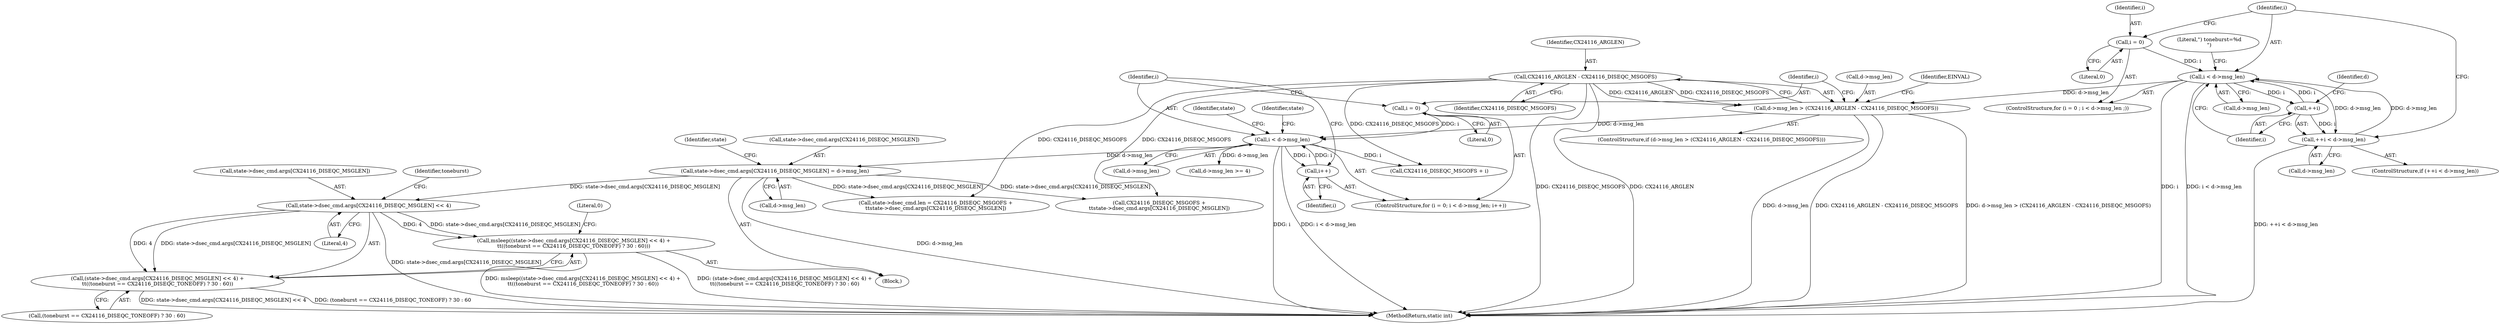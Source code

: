 digraph "0_linux_1fa2337a315a2448c5434f41e00d56b01a22283c@pointer" {
"1000308" [label="(Call,state->dsec_cmd.args[CX24116_DISEQC_MSGLEN] << 4)"];
"1000185" [label="(Call,state->dsec_cmd.args[CX24116_DISEQC_MSGLEN] = d->msg_len)"];
"1000163" [label="(Call,i < d->msg_len)"];
"1000168" [label="(Call,i++)"];
"1000160" [label="(Call,i = 0)"];
"1000149" [label="(Call,d->msg_len > (CX24116_ARGLEN - CX24116_DISEQC_MSGOFS))"];
"1000132" [label="(Call,i < d->msg_len)"];
"1000129" [label="(Call,i = 0)"];
"1000140" [label="(Call,++i)"];
"1000139" [label="(Call,++i < d->msg_len)"];
"1000153" [label="(Call,CX24116_ARGLEN - CX24116_DISEQC_MSGOFS)"];
"1000306" [label="(Call,msleep((state->dsec_cmd.args[CX24116_DISEQC_MSGLEN] << 4) +\n\t\t((toneburst == CX24116_DISEQC_TONEOFF) ? 30 : 60)))"];
"1000307" [label="(Call,(state->dsec_cmd.args[CX24116_DISEQC_MSGLEN] << 4) +\n\t\t((toneburst == CX24116_DISEQC_TONEOFF) ? 30 : 60))"];
"1000185" [label="(Call,state->dsec_cmd.args[CX24116_DISEQC_MSGLEN] = d->msg_len)"];
"1000160" [label="(Call,i = 0)"];
"1000324" [label="(Literal,0)"];
"1000138" [label="(ControlStructure,if (++i < d->msg_len))"];
"1000150" [label="(Call,d->msg_len)"];
"1000129" [label="(Call,i = 0)"];
"1000128" [label="(ControlStructure,for (i = 0 ; i < d->msg_len ;))"];
"1000116" [label="(Block,)"];
"1000163" [label="(Call,i < d->msg_len)"];
"1000158" [label="(Identifier,EINVAL)"];
"1000146" [label="(Literal,\") toneburst=%d\n\")"];
"1000161" [label="(Identifier,i)"];
"1000142" [label="(Call,d->msg_len)"];
"1000162" [label="(Literal,0)"];
"1000132" [label="(Call,i < d->msg_len)"];
"1000155" [label="(Identifier,CX24116_DISEQC_MSGOFS)"];
"1000317" [label="(Call,(toneburst == CX24116_DISEQC_TONEOFF) ? 30 : 60)"];
"1000177" [label="(Call,CX24116_DISEQC_MSGOFS + i)"];
"1000199" [label="(Identifier,state)"];
"1000130" [label="(Identifier,i)"];
"1000169" [label="(Identifier,i)"];
"1000189" [label="(Identifier,state)"];
"1000148" [label="(ControlStructure,if (d->msg_len > (CX24116_ARGLEN - CX24116_DISEQC_MSGOFS)))"];
"1000165" [label="(Call,d->msg_len)"];
"1000168" [label="(Call,i++)"];
"1000140" [label="(Call,++i)"];
"1000143" [label="(Identifier,d)"];
"1000309" [label="(Call,state->dsec_cmd.args[CX24116_DISEQC_MSGLEN])"];
"1000154" [label="(Identifier,CX24116_ARGLEN)"];
"1000196" [label="(Call,state->dsec_cmd.len = CX24116_DISEQC_MSGOFS +\n\t\tstate->dsec_cmd.args[CX24116_DISEQC_MSGLEN])"];
"1000159" [label="(ControlStructure,for (i = 0; i < d->msg_len; i++))"];
"1000134" [label="(Call,d->msg_len)"];
"1000131" [label="(Literal,0)"];
"1000174" [label="(Identifier,state)"];
"1000239" [label="(Call,d->msg_len >= 4)"];
"1000149" [label="(Call,d->msg_len > (CX24116_ARGLEN - CX24116_DISEQC_MSGOFS))"];
"1000133" [label="(Identifier,i)"];
"1000164" [label="(Identifier,i)"];
"1000307" [label="(Call,(state->dsec_cmd.args[CX24116_DISEQC_MSGLEN] << 4) +\n\t\t((toneburst == CX24116_DISEQC_TONEOFF) ? 30 : 60))"];
"1000141" [label="(Identifier,i)"];
"1000186" [label="(Call,state->dsec_cmd.args[CX24116_DISEQC_MSGLEN])"];
"1000308" [label="(Call,state->dsec_cmd.args[CX24116_DISEQC_MSGLEN] << 4)"];
"1000153" [label="(Call,CX24116_ARGLEN - CX24116_DISEQC_MSGOFS)"];
"1000325" [label="(MethodReturn,static int)"];
"1000193" [label="(Call,d->msg_len)"];
"1000316" [label="(Literal,4)"];
"1000319" [label="(Identifier,toneburst)"];
"1000139" [label="(Call,++i < d->msg_len)"];
"1000306" [label="(Call,msleep((state->dsec_cmd.args[CX24116_DISEQC_MSGLEN] << 4) +\n\t\t((toneburst == CX24116_DISEQC_TONEOFF) ? 30 : 60)))"];
"1000202" [label="(Call,CX24116_DISEQC_MSGOFS +\n\t\tstate->dsec_cmd.args[CX24116_DISEQC_MSGLEN])"];
"1000308" -> "1000307"  [label="AST: "];
"1000308" -> "1000316"  [label="CFG: "];
"1000309" -> "1000308"  [label="AST: "];
"1000316" -> "1000308"  [label="AST: "];
"1000319" -> "1000308"  [label="CFG: "];
"1000308" -> "1000325"  [label="DDG: state->dsec_cmd.args[CX24116_DISEQC_MSGLEN]"];
"1000308" -> "1000306"  [label="DDG: state->dsec_cmd.args[CX24116_DISEQC_MSGLEN]"];
"1000308" -> "1000306"  [label="DDG: 4"];
"1000308" -> "1000307"  [label="DDG: state->dsec_cmd.args[CX24116_DISEQC_MSGLEN]"];
"1000308" -> "1000307"  [label="DDG: 4"];
"1000185" -> "1000308"  [label="DDG: state->dsec_cmd.args[CX24116_DISEQC_MSGLEN]"];
"1000185" -> "1000116"  [label="AST: "];
"1000185" -> "1000193"  [label="CFG: "];
"1000186" -> "1000185"  [label="AST: "];
"1000193" -> "1000185"  [label="AST: "];
"1000199" -> "1000185"  [label="CFG: "];
"1000185" -> "1000325"  [label="DDG: d->msg_len"];
"1000163" -> "1000185"  [label="DDG: d->msg_len"];
"1000185" -> "1000196"  [label="DDG: state->dsec_cmd.args[CX24116_DISEQC_MSGLEN]"];
"1000185" -> "1000202"  [label="DDG: state->dsec_cmd.args[CX24116_DISEQC_MSGLEN]"];
"1000163" -> "1000159"  [label="AST: "];
"1000163" -> "1000165"  [label="CFG: "];
"1000164" -> "1000163"  [label="AST: "];
"1000165" -> "1000163"  [label="AST: "];
"1000174" -> "1000163"  [label="CFG: "];
"1000189" -> "1000163"  [label="CFG: "];
"1000163" -> "1000325"  [label="DDG: i"];
"1000163" -> "1000325"  [label="DDG: i < d->msg_len"];
"1000168" -> "1000163"  [label="DDG: i"];
"1000160" -> "1000163"  [label="DDG: i"];
"1000149" -> "1000163"  [label="DDG: d->msg_len"];
"1000163" -> "1000168"  [label="DDG: i"];
"1000163" -> "1000177"  [label="DDG: i"];
"1000163" -> "1000239"  [label="DDG: d->msg_len"];
"1000168" -> "1000159"  [label="AST: "];
"1000168" -> "1000169"  [label="CFG: "];
"1000169" -> "1000168"  [label="AST: "];
"1000164" -> "1000168"  [label="CFG: "];
"1000160" -> "1000159"  [label="AST: "];
"1000160" -> "1000162"  [label="CFG: "];
"1000161" -> "1000160"  [label="AST: "];
"1000162" -> "1000160"  [label="AST: "];
"1000164" -> "1000160"  [label="CFG: "];
"1000149" -> "1000148"  [label="AST: "];
"1000149" -> "1000153"  [label="CFG: "];
"1000150" -> "1000149"  [label="AST: "];
"1000153" -> "1000149"  [label="AST: "];
"1000158" -> "1000149"  [label="CFG: "];
"1000161" -> "1000149"  [label="CFG: "];
"1000149" -> "1000325"  [label="DDG: CX24116_ARGLEN - CX24116_DISEQC_MSGOFS"];
"1000149" -> "1000325"  [label="DDG: d->msg_len > (CX24116_ARGLEN - CX24116_DISEQC_MSGOFS)"];
"1000149" -> "1000325"  [label="DDG: d->msg_len"];
"1000132" -> "1000149"  [label="DDG: d->msg_len"];
"1000153" -> "1000149"  [label="DDG: CX24116_ARGLEN"];
"1000153" -> "1000149"  [label="DDG: CX24116_DISEQC_MSGOFS"];
"1000132" -> "1000128"  [label="AST: "];
"1000132" -> "1000134"  [label="CFG: "];
"1000133" -> "1000132"  [label="AST: "];
"1000134" -> "1000132"  [label="AST: "];
"1000141" -> "1000132"  [label="CFG: "];
"1000146" -> "1000132"  [label="CFG: "];
"1000132" -> "1000325"  [label="DDG: i"];
"1000132" -> "1000325"  [label="DDG: i < d->msg_len"];
"1000129" -> "1000132"  [label="DDG: i"];
"1000140" -> "1000132"  [label="DDG: i"];
"1000139" -> "1000132"  [label="DDG: d->msg_len"];
"1000132" -> "1000140"  [label="DDG: i"];
"1000132" -> "1000139"  [label="DDG: d->msg_len"];
"1000129" -> "1000128"  [label="AST: "];
"1000129" -> "1000131"  [label="CFG: "];
"1000130" -> "1000129"  [label="AST: "];
"1000131" -> "1000129"  [label="AST: "];
"1000133" -> "1000129"  [label="CFG: "];
"1000140" -> "1000139"  [label="AST: "];
"1000140" -> "1000141"  [label="CFG: "];
"1000141" -> "1000140"  [label="AST: "];
"1000143" -> "1000140"  [label="CFG: "];
"1000140" -> "1000139"  [label="DDG: i"];
"1000139" -> "1000138"  [label="AST: "];
"1000139" -> "1000142"  [label="CFG: "];
"1000142" -> "1000139"  [label="AST: "];
"1000133" -> "1000139"  [label="CFG: "];
"1000139" -> "1000325"  [label="DDG: ++i < d->msg_len"];
"1000153" -> "1000155"  [label="CFG: "];
"1000154" -> "1000153"  [label="AST: "];
"1000155" -> "1000153"  [label="AST: "];
"1000153" -> "1000325"  [label="DDG: CX24116_DISEQC_MSGOFS"];
"1000153" -> "1000325"  [label="DDG: CX24116_ARGLEN"];
"1000153" -> "1000177"  [label="DDG: CX24116_DISEQC_MSGOFS"];
"1000153" -> "1000196"  [label="DDG: CX24116_DISEQC_MSGOFS"];
"1000153" -> "1000202"  [label="DDG: CX24116_DISEQC_MSGOFS"];
"1000306" -> "1000116"  [label="AST: "];
"1000306" -> "1000307"  [label="CFG: "];
"1000307" -> "1000306"  [label="AST: "];
"1000324" -> "1000306"  [label="CFG: "];
"1000306" -> "1000325"  [label="DDG: (state->dsec_cmd.args[CX24116_DISEQC_MSGLEN] << 4) +\n\t\t((toneburst == CX24116_DISEQC_TONEOFF) ? 30 : 60)"];
"1000306" -> "1000325"  [label="DDG: msleep((state->dsec_cmd.args[CX24116_DISEQC_MSGLEN] << 4) +\n\t\t((toneburst == CX24116_DISEQC_TONEOFF) ? 30 : 60))"];
"1000307" -> "1000317"  [label="CFG: "];
"1000317" -> "1000307"  [label="AST: "];
"1000307" -> "1000325"  [label="DDG: state->dsec_cmd.args[CX24116_DISEQC_MSGLEN] << 4"];
"1000307" -> "1000325"  [label="DDG: (toneburst == CX24116_DISEQC_TONEOFF) ? 30 : 60"];
}
